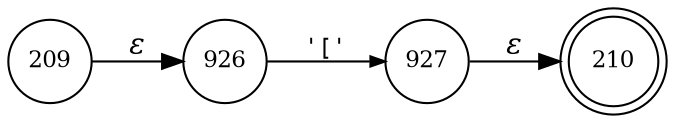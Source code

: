 digraph ATN {
rankdir=LR;
s210[fontsize=11, label="210", shape=doublecircle, fixedsize=true, width=.6];
s209[fontsize=11,label="209", shape=circle, fixedsize=true, width=.55, peripheries=1];
s926[fontsize=11,label="926", shape=circle, fixedsize=true, width=.55, peripheries=1];
s927[fontsize=11,label="927", shape=circle, fixedsize=true, width=.55, peripheries=1];
s209 -> s926 [fontname="Times-Italic", label="&epsilon;"];
s926 -> s927 [fontsize=11, fontname="Courier", arrowsize=.7, label = "'['", arrowhead = normal];
s927 -> s210 [fontname="Times-Italic", label="&epsilon;"];
}